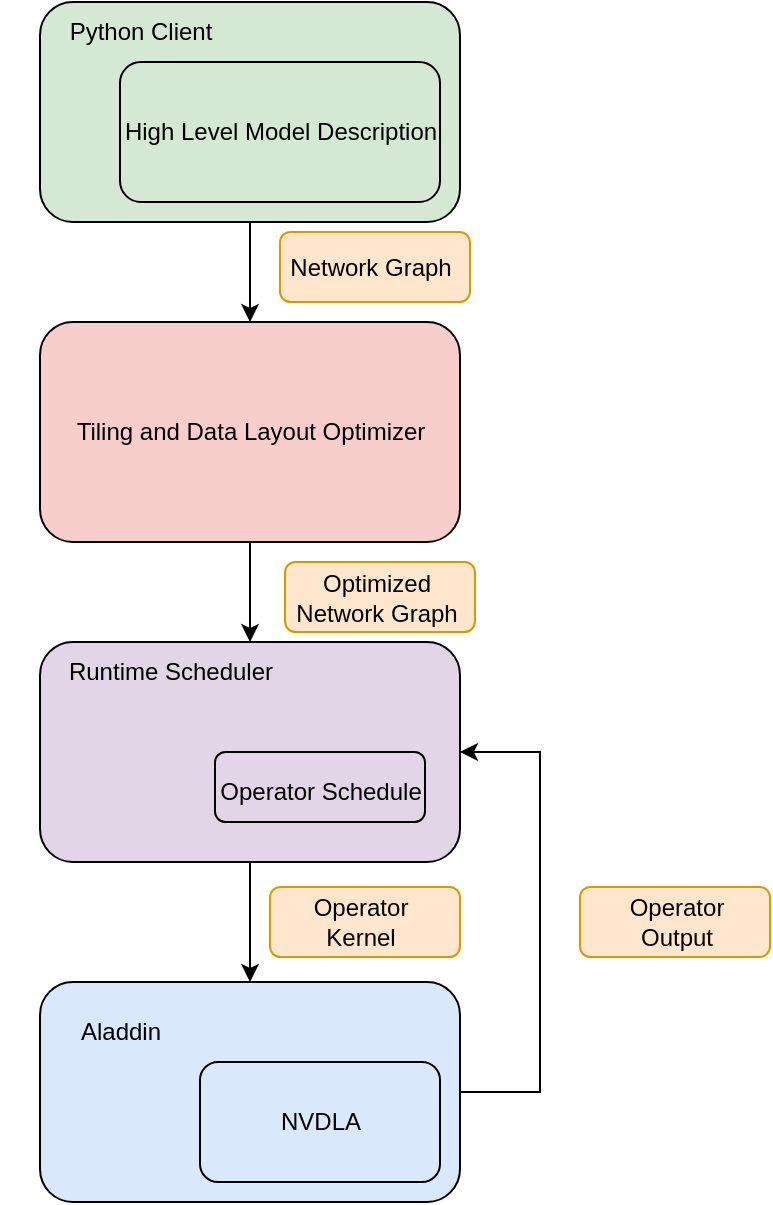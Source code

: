 <mxfile version="21.6.2" type="device">
  <diagram name="Page-1" id="2TG5aAPClpMXtL8XF5Aa">
    <mxGraphModel dx="815" dy="690" grid="1" gridSize="10" guides="1" tooltips="1" connect="1" arrows="1" fold="1" page="1" pageScale="1" pageWidth="850" pageHeight="1100" math="0" shadow="0">
      <root>
        <mxCell id="0" />
        <mxCell id="1" parent="0" />
        <mxCell id="PvX-0-tQjrERzgf0cjXr-11" style="edgeStyle=orthogonalEdgeStyle;rounded=0;orthogonalLoop=1;jettySize=auto;html=1;exitX=0.5;exitY=1;exitDx=0;exitDy=0;entryX=0.5;entryY=0;entryDx=0;entryDy=0;" edge="1" parent="1" source="PvX-0-tQjrERzgf0cjXr-2" target="PvX-0-tQjrERzgf0cjXr-3">
          <mxGeometry relative="1" as="geometry" />
        </mxCell>
        <mxCell id="PvX-0-tQjrERzgf0cjXr-2" value="" style="rounded=1;whiteSpace=wrap;html=1;fillColor=#d5e8d4;strokeColor=#000000;" vertex="1" parent="1">
          <mxGeometry x="330" y="80" width="210" height="110" as="geometry" />
        </mxCell>
        <mxCell id="PvX-0-tQjrERzgf0cjXr-10" style="edgeStyle=orthogonalEdgeStyle;rounded=0;orthogonalLoop=1;jettySize=auto;html=1;exitX=0.5;exitY=1;exitDx=0;exitDy=0;entryX=0.5;entryY=0;entryDx=0;entryDy=0;" edge="1" parent="1" source="PvX-0-tQjrERzgf0cjXr-3" target="PvX-0-tQjrERzgf0cjXr-4">
          <mxGeometry relative="1" as="geometry" />
        </mxCell>
        <mxCell id="PvX-0-tQjrERzgf0cjXr-3" value="" style="rounded=1;whiteSpace=wrap;html=1;fillColor=#f8cecc;strokeColor=#000000;" vertex="1" parent="1">
          <mxGeometry x="330" y="240" width="210" height="110" as="geometry" />
        </mxCell>
        <mxCell id="PvX-0-tQjrERzgf0cjXr-9" style="edgeStyle=orthogonalEdgeStyle;rounded=0;orthogonalLoop=1;jettySize=auto;html=1;exitX=0.5;exitY=1;exitDx=0;exitDy=0;entryX=0.5;entryY=0;entryDx=0;entryDy=0;" edge="1" parent="1" source="PvX-0-tQjrERzgf0cjXr-4" target="PvX-0-tQjrERzgf0cjXr-5">
          <mxGeometry relative="1" as="geometry" />
        </mxCell>
        <mxCell id="PvX-0-tQjrERzgf0cjXr-4" value="" style="rounded=1;whiteSpace=wrap;html=1;fillColor=#e1d5e7;strokeColor=#000000;" vertex="1" parent="1">
          <mxGeometry x="330" y="400" width="210" height="110" as="geometry" />
        </mxCell>
        <mxCell id="PvX-0-tQjrERzgf0cjXr-35" style="edgeStyle=orthogonalEdgeStyle;rounded=0;orthogonalLoop=1;jettySize=auto;html=1;exitX=1;exitY=0.5;exitDx=0;exitDy=0;entryX=1;entryY=0.5;entryDx=0;entryDy=0;" edge="1" parent="1" source="PvX-0-tQjrERzgf0cjXr-5" target="PvX-0-tQjrERzgf0cjXr-4">
          <mxGeometry relative="1" as="geometry">
            <Array as="points">
              <mxPoint x="580" y="625" />
              <mxPoint x="580" y="455" />
            </Array>
          </mxGeometry>
        </mxCell>
        <mxCell id="PvX-0-tQjrERzgf0cjXr-5" value="" style="rounded=1;whiteSpace=wrap;html=1;fillColor=#dae8fc;strokeColor=#000000;" vertex="1" parent="1">
          <mxGeometry x="330" y="570" width="210" height="110" as="geometry" />
        </mxCell>
        <mxCell id="PvX-0-tQjrERzgf0cjXr-6" value="Aladdin" style="text;html=1;align=center;verticalAlign=middle;resizable=0;points=[];autosize=1;strokeColor=none;fillColor=none;" vertex="1" parent="1">
          <mxGeometry x="340" y="580" width="60" height="30" as="geometry" />
        </mxCell>
        <mxCell id="PvX-0-tQjrERzgf0cjXr-8" value="" style="rounded=1;whiteSpace=wrap;html=1;fillColor=#dae8fc;strokeColor=#000000;" vertex="1" parent="1">
          <mxGeometry x="410" y="610" width="120" height="60" as="geometry" />
        </mxCell>
        <mxCell id="PvX-0-tQjrERzgf0cjXr-7" value="NVDLA" style="text;html=1;align=center;verticalAlign=middle;resizable=0;points=[];autosize=1;strokeColor=none;fillColor=none;" vertex="1" parent="1">
          <mxGeometry x="440" y="625" width="60" height="30" as="geometry" />
        </mxCell>
        <mxCell id="PvX-0-tQjrERzgf0cjXr-12" value="Python Client" style="text;html=1;align=center;verticalAlign=middle;resizable=0;points=[];autosize=1;strokeColor=none;fillColor=none;" vertex="1" parent="1">
          <mxGeometry x="335" y="80" width="90" height="30" as="geometry" />
        </mxCell>
        <mxCell id="PvX-0-tQjrERzgf0cjXr-14" value="" style="rounded=1;whiteSpace=wrap;html=1;fillColor=#d5e8d4;strokeColor=#000000;" vertex="1" parent="1">
          <mxGeometry x="370" y="110" width="160" height="70" as="geometry" />
        </mxCell>
        <mxCell id="PvX-0-tQjrERzgf0cjXr-13" value="High Level Model Description" style="text;html=1;align=center;verticalAlign=middle;resizable=0;points=[];autosize=1;strokeColor=none;fillColor=none;" vertex="1" parent="1">
          <mxGeometry x="360" y="130" width="180" height="30" as="geometry" />
        </mxCell>
        <mxCell id="PvX-0-tQjrERzgf0cjXr-15" value="Tiling and Data Layout Optimizer" style="text;html=1;align=center;verticalAlign=middle;resizable=0;points=[];autosize=1;strokeColor=none;fillColor=none;" vertex="1" parent="1">
          <mxGeometry x="335" y="280" width="200" height="30" as="geometry" />
        </mxCell>
        <mxCell id="PvX-0-tQjrERzgf0cjXr-16" value="Runtime Scheduler" style="text;html=1;align=center;verticalAlign=middle;resizable=0;points=[];autosize=1;strokeColor=none;fillColor=none;" vertex="1" parent="1">
          <mxGeometry x="330" y="400" width="130" height="30" as="geometry" />
        </mxCell>
        <mxCell id="PvX-0-tQjrERzgf0cjXr-24" value="" style="rounded=1;whiteSpace=wrap;html=1;fillColor=#ffe6cc;strokeColor=#d79b00;" vertex="1" parent="1">
          <mxGeometry x="450" y="195" width="95" height="35" as="geometry" />
        </mxCell>
        <mxCell id="PvX-0-tQjrERzgf0cjXr-26" value="&amp;nbsp;" style="text;whiteSpace=wrap;html=1;" vertex="1" parent="1">
          <mxGeometry x="310" y="450" width="40" height="40" as="geometry" />
        </mxCell>
        <mxCell id="PvX-0-tQjrERzgf0cjXr-17" value="Network Graph" style="text;html=1;align=center;verticalAlign=middle;resizable=0;points=[];autosize=1;strokeColor=none;fillColor=none;" vertex="1" parent="1">
          <mxGeometry x="445" y="197.5" width="100" height="30" as="geometry" />
        </mxCell>
        <mxCell id="PvX-0-tQjrERzgf0cjXr-30" value="" style="rounded=1;whiteSpace=wrap;html=1;fillColor=#e1d5e7;strokeColor=#000000;" vertex="1" parent="1">
          <mxGeometry x="417.5" y="455" width="105" height="35" as="geometry" />
        </mxCell>
        <mxCell id="PvX-0-tQjrERzgf0cjXr-21" value="Operator Schedule" style="text;html=1;align=center;verticalAlign=middle;resizable=0;points=[];autosize=1;strokeColor=none;fillColor=none;" vertex="1" parent="1">
          <mxGeometry x="410" y="460" width="120" height="30" as="geometry" />
        </mxCell>
        <mxCell id="PvX-0-tQjrERzgf0cjXr-31" value="" style="rounded=1;whiteSpace=wrap;html=1;fillColor=#ffe6cc;strokeColor=#d79b00;" vertex="1" parent="1">
          <mxGeometry x="452.5" y="360" width="95" height="35" as="geometry" />
        </mxCell>
        <mxCell id="PvX-0-tQjrERzgf0cjXr-32" value="&lt;div&gt;Optimized&lt;/div&gt;&lt;div&gt;Network Graph&lt;br&gt;&lt;/div&gt;" style="text;html=1;align=center;verticalAlign=middle;resizable=0;points=[];autosize=1;strokeColor=none;fillColor=none;" vertex="1" parent="1">
          <mxGeometry x="447.5" y="357.5" width="100" height="40" as="geometry" />
        </mxCell>
        <mxCell id="PvX-0-tQjrERzgf0cjXr-33" value="" style="rounded=1;whiteSpace=wrap;html=1;fillColor=#ffe6cc;strokeColor=#d79b00;" vertex="1" parent="1">
          <mxGeometry x="445" y="522.5" width="95" height="35" as="geometry" />
        </mxCell>
        <mxCell id="PvX-0-tQjrERzgf0cjXr-34" value="&lt;div&gt;Operator&lt;/div&gt;&lt;div&gt;Kernel&lt;br&gt;&lt;/div&gt;" style="text;html=1;align=center;verticalAlign=middle;resizable=0;points=[];autosize=1;strokeColor=none;fillColor=none;" vertex="1" parent="1">
          <mxGeometry x="455" y="520" width="70" height="40" as="geometry" />
        </mxCell>
        <mxCell id="PvX-0-tQjrERzgf0cjXr-36" value="" style="rounded=1;whiteSpace=wrap;html=1;fillColor=#ffe6cc;strokeColor=#d79b00;" vertex="1" parent="1">
          <mxGeometry x="600" y="522.5" width="95" height="35" as="geometry" />
        </mxCell>
        <mxCell id="PvX-0-tQjrERzgf0cjXr-37" value="&lt;div&gt;Operator&lt;/div&gt;&lt;div&gt;Output&lt;br&gt;&lt;/div&gt;" style="text;html=1;align=center;verticalAlign=middle;resizable=0;points=[];autosize=1;strokeColor=none;fillColor=none;" vertex="1" parent="1">
          <mxGeometry x="612.5" y="520" width="70" height="40" as="geometry" />
        </mxCell>
      </root>
    </mxGraphModel>
  </diagram>
</mxfile>
